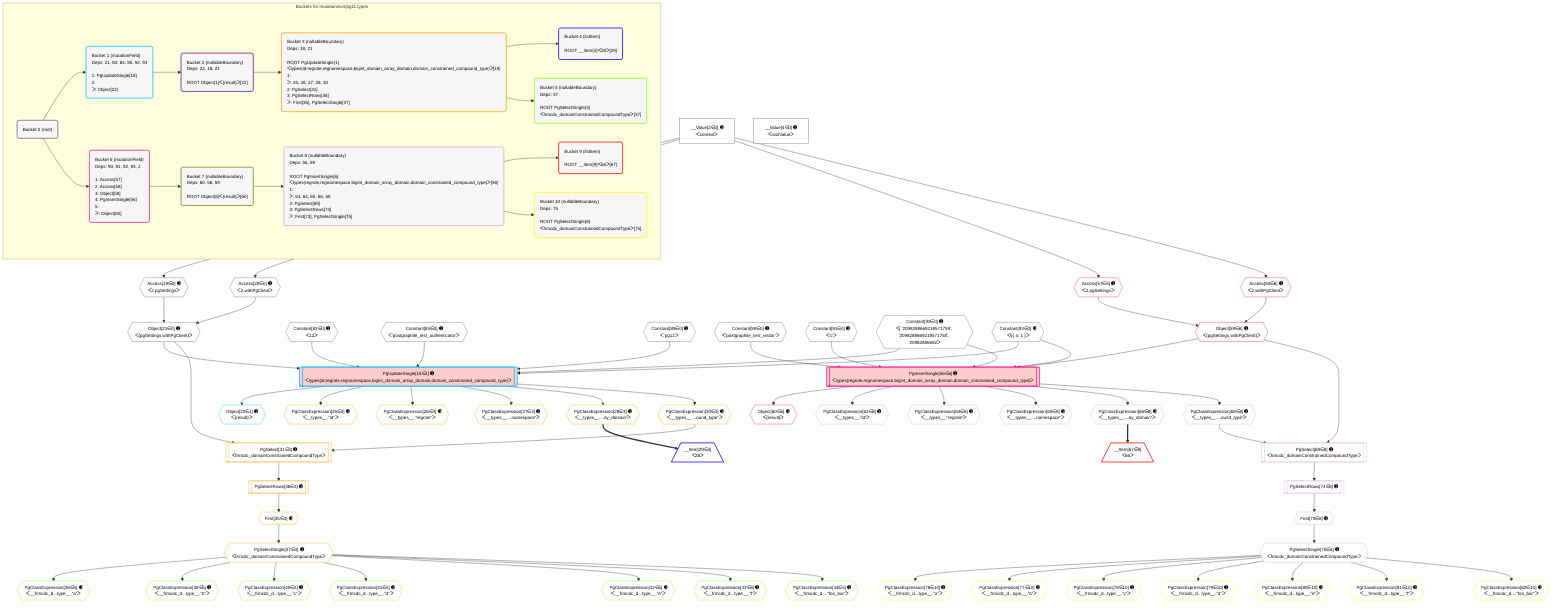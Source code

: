 %%{init: {'themeVariables': { 'fontSize': '12px'}}}%%
graph TD
    classDef path fill:#eee,stroke:#000,color:#000
    classDef plan fill:#fff,stroke-width:1px,color:#000
    classDef itemplan fill:#fff,stroke-width:2px,color:#000
    classDef unbatchedplan fill:#dff,stroke-width:1px,color:#000
    classDef sideeffectplan fill:#fcc,stroke-width:2px,color:#000
    classDef bucket fill:#f6f6f6,color:#000,stroke-width:2px,text-align:left


    %% plan dependencies
    Object21{{"Object[21∈0] ➊<br />ᐸ{pgSettings,withPgClient}ᐳ"}}:::plan
    Access19{{"Access[19∈0] ➊<br />ᐸ2.pgSettingsᐳ"}}:::plan
    Access20{{"Access[20∈0] ➊<br />ᐸ2.withPgClientᐳ"}}:::plan
    Access19 & Access20 --> Object21
    __Value2["__Value[2∈0] ➊<br />ᐸcontextᐳ"]:::plan
    __Value2 --> Access19
    __Value2 --> Access20
    __Value4["__Value[4∈0] ➊<br />ᐸrootValueᐳ"]:::plan
    Constant83{{"Constant[83∈0] ➊<br />ᐸ12ᐳ"}}:::plan
    Constant84{{"Constant[84∈0] ➊<br />ᐸ'postgraphile_test_authenticator'ᐳ"}}:::plan
    Constant85{{"Constant[85∈0] ➊<br />ᐸ'pg11'ᐳ"}}:::plan
    Constant90{{"Constant[90∈0] ➊<br />ᐸ'postgraphile_test_visitor'ᐳ"}}:::plan
    Constant91{{"Constant[91∈0] ➊<br />ᐸ'c'ᐳ"}}:::plan
    Constant92{{"Constant[92∈0] ➊<br />ᐸ[ '2098288669218571759', '2098288669218571760', '20982886692ᐳ"}}:::plan
    Constant93{{"Constant[93∈0] ➊<br />ᐸ§{ a: 1 }ᐳ"}}:::plan
    PgUpdateSingle18[["PgUpdateSingle[18∈1] ➊<br />ᐸtypes(id;regrole,regnamespace,bigint_domain_array_domain,domain_constrained_compound_type)ᐳ"]]:::sideeffectplan
    Object21 & Constant83 & Constant84 & Constant85 & Constant92 & Constant93 --> PgUpdateSingle18
    Object22{{"Object[22∈1] ➊<br />ᐸ{result}ᐳ"}}:::plan
    PgUpdateSingle18 --> Object22
    PgSelect31[["PgSelect[31∈3] ➊<br />ᐸfrmcdc_domainConstrainedCompoundTypeᐳ"]]:::plan
    PgClassExpression30{{"PgClassExpression[30∈3] ➊<br />ᐸ__types__....ound_type”ᐳ"}}:::plan
    Object21 & PgClassExpression30 --> PgSelect31
    PgClassExpression25{{"PgClassExpression[25∈3] ➊<br />ᐸ__types__.”id”ᐳ"}}:::plan
    PgUpdateSingle18 --> PgClassExpression25
    PgClassExpression26{{"PgClassExpression[26∈3] ➊<br />ᐸ__types__.”regrole”ᐳ"}}:::plan
    PgUpdateSingle18 --> PgClassExpression26
    PgClassExpression27{{"PgClassExpression[27∈3] ➊<br />ᐸ__types__....namespace”ᐳ"}}:::plan
    PgUpdateSingle18 --> PgClassExpression27
    PgClassExpression28{{"PgClassExpression[28∈3] ➊<br />ᐸ__types__....ay_domain”ᐳ"}}:::plan
    PgUpdateSingle18 --> PgClassExpression28
    PgUpdateSingle18 --> PgClassExpression30
    First35{{"First[35∈3] ➊"}}:::plan
    PgSelectRows36[["PgSelectRows[36∈3] ➊"]]:::plan
    PgSelectRows36 --> First35
    PgSelect31 --> PgSelectRows36
    PgSelectSingle37{{"PgSelectSingle[37∈3] ➊<br />ᐸfrmcdc_domainConstrainedCompoundTypeᐳ"}}:::plan
    First35 --> PgSelectSingle37
    __Item29[/"__Item[29∈4]<br />ᐸ28ᐳ"\]:::itemplan
    PgClassExpression28 ==> __Item29
    PgClassExpression38{{"PgClassExpression[38∈5] ➊<br />ᐸ__frmcdc_d...type__.”a”ᐳ"}}:::plan
    PgSelectSingle37 --> PgClassExpression38
    PgClassExpression39{{"PgClassExpression[39∈5] ➊<br />ᐸ__frmcdc_d...type__.”b”ᐳ"}}:::plan
    PgSelectSingle37 --> PgClassExpression39
    PgClassExpression40{{"PgClassExpression[40∈5] ➊<br />ᐸ__frmcdc_d...type__.”c”ᐳ"}}:::plan
    PgSelectSingle37 --> PgClassExpression40
    PgClassExpression41{{"PgClassExpression[41∈5] ➊<br />ᐸ__frmcdc_d...type__.”d”ᐳ"}}:::plan
    PgSelectSingle37 --> PgClassExpression41
    PgClassExpression42{{"PgClassExpression[42∈5] ➊<br />ᐸ__frmcdc_d...type__.”e”ᐳ"}}:::plan
    PgSelectSingle37 --> PgClassExpression42
    PgClassExpression43{{"PgClassExpression[43∈5] ➊<br />ᐸ__frmcdc_d...type__.”f”ᐳ"}}:::plan
    PgSelectSingle37 --> PgClassExpression43
    PgClassExpression44{{"PgClassExpression[44∈5] ➊<br />ᐸ__frmcdc_d....”foo_bar”ᐳ"}}:::plan
    PgSelectSingle37 --> PgClassExpression44
    PgInsertSingle56[["PgInsertSingle[56∈6] ➊<br />ᐸtypes(regrole,regnamespace,bigint_domain_array_domain,domain_constrained_compound_type)ᐳ"]]:::sideeffectplan
    Object59{{"Object[59∈6] ➊<br />ᐸ{pgSettings,withPgClient}ᐳ"}}:::plan
    Object59 & Constant90 & Constant91 & Constant92 & Constant93 --> PgInsertSingle56
    Access57{{"Access[57∈6] ➊<br />ᐸ2.pgSettingsᐳ"}}:::plan
    Access58{{"Access[58∈6] ➊<br />ᐸ2.withPgClientᐳ"}}:::plan
    Access57 & Access58 --> Object59
    __Value2 --> Access57
    __Value2 --> Access58
    Object60{{"Object[60∈6] ➊<br />ᐸ{result}ᐳ"}}:::plan
    PgInsertSingle56 --> Object60
    PgSelect69[["PgSelect[69∈8] ➊<br />ᐸfrmcdc_domainConstrainedCompoundTypeᐳ"]]:::plan
    PgClassExpression68{{"PgClassExpression[68∈8] ➊<br />ᐸ__types__....ound_type”ᐳ"}}:::plan
    Object59 & PgClassExpression68 --> PgSelect69
    PgClassExpression63{{"PgClassExpression[63∈8] ➊<br />ᐸ__types__.”id”ᐳ"}}:::plan
    PgInsertSingle56 --> PgClassExpression63
    PgClassExpression64{{"PgClassExpression[64∈8] ➊<br />ᐸ__types__.”regrole”ᐳ"}}:::plan
    PgInsertSingle56 --> PgClassExpression64
    PgClassExpression65{{"PgClassExpression[65∈8] ➊<br />ᐸ__types__....namespace”ᐳ"}}:::plan
    PgInsertSingle56 --> PgClassExpression65
    PgClassExpression66{{"PgClassExpression[66∈8] ➊<br />ᐸ__types__....ay_domain”ᐳ"}}:::plan
    PgInsertSingle56 --> PgClassExpression66
    PgInsertSingle56 --> PgClassExpression68
    First73{{"First[73∈8] ➊"}}:::plan
    PgSelectRows74[["PgSelectRows[74∈8] ➊"]]:::plan
    PgSelectRows74 --> First73
    PgSelect69 --> PgSelectRows74
    PgSelectSingle75{{"PgSelectSingle[75∈8] ➊<br />ᐸfrmcdc_domainConstrainedCompoundTypeᐳ"}}:::plan
    First73 --> PgSelectSingle75
    __Item67[/"__Item[67∈9]<br />ᐸ66ᐳ"\]:::itemplan
    PgClassExpression66 ==> __Item67
    PgClassExpression76{{"PgClassExpression[76∈10] ➊<br />ᐸ__frmcdc_d...type__.”a”ᐳ"}}:::plan
    PgSelectSingle75 --> PgClassExpression76
    PgClassExpression77{{"PgClassExpression[77∈10] ➊<br />ᐸ__frmcdc_d...type__.”b”ᐳ"}}:::plan
    PgSelectSingle75 --> PgClassExpression77
    PgClassExpression78{{"PgClassExpression[78∈10] ➊<br />ᐸ__frmcdc_d...type__.”c”ᐳ"}}:::plan
    PgSelectSingle75 --> PgClassExpression78
    PgClassExpression79{{"PgClassExpression[79∈10] ➊<br />ᐸ__frmcdc_d...type__.”d”ᐳ"}}:::plan
    PgSelectSingle75 --> PgClassExpression79
    PgClassExpression80{{"PgClassExpression[80∈10] ➊<br />ᐸ__frmcdc_d...type__.”e”ᐳ"}}:::plan
    PgSelectSingle75 --> PgClassExpression80
    PgClassExpression81{{"PgClassExpression[81∈10] ➊<br />ᐸ__frmcdc_d...type__.”f”ᐳ"}}:::plan
    PgSelectSingle75 --> PgClassExpression81
    PgClassExpression82{{"PgClassExpression[82∈10] ➊<br />ᐸ__frmcdc_d....”foo_bar”ᐳ"}}:::plan
    PgSelectSingle75 --> PgClassExpression82

    %% define steps

    subgraph "Buckets for mutations/v4/pg11.types"
    Bucket0("Bucket 0 (root)"):::bucket
    classDef bucket0 stroke:#696969
    class Bucket0,__Value2,__Value4,Access19,Access20,Object21,Constant83,Constant84,Constant85,Constant90,Constant91,Constant92,Constant93 bucket0
    Bucket1("Bucket 1 (mutationField)<br />Deps: 21, 83, 84, 85, 92, 93<br /><br />1: PgUpdateSingle[18]<br />2: <br />ᐳ: Object[22]"):::bucket
    classDef bucket1 stroke:#00bfff
    class Bucket1,PgUpdateSingle18,Object22 bucket1
    Bucket2("Bucket 2 (nullableBoundary)<br />Deps: 22, 18, 21<br /><br />ROOT Object{1}ᐸ{result}ᐳ[22]"):::bucket
    classDef bucket2 stroke:#7f007f
    class Bucket2 bucket2
    Bucket3("Bucket 3 (nullableBoundary)<br />Deps: 18, 21<br /><br />ROOT PgUpdateSingle{1}ᐸtypes(id;regrole,regnamespace,bigint_domain_array_domain,domain_constrained_compound_type)ᐳ[18]<br />1: <br />ᐳ: 25, 26, 27, 28, 30<br />2: PgSelect[31]<br />3: PgSelectRows[36]<br />ᐳ: First[35], PgSelectSingle[37]"):::bucket
    classDef bucket3 stroke:#ffa500
    class Bucket3,PgClassExpression25,PgClassExpression26,PgClassExpression27,PgClassExpression28,PgClassExpression30,PgSelect31,First35,PgSelectRows36,PgSelectSingle37 bucket3
    Bucket4("Bucket 4 (listItem)<br /><br />ROOT __Item{4}ᐸ28ᐳ[29]"):::bucket
    classDef bucket4 stroke:#0000ff
    class Bucket4,__Item29 bucket4
    Bucket5("Bucket 5 (nullableBoundary)<br />Deps: 37<br /><br />ROOT PgSelectSingle{3}ᐸfrmcdc_domainConstrainedCompoundTypeᐳ[37]"):::bucket
    classDef bucket5 stroke:#7fff00
    class Bucket5,PgClassExpression38,PgClassExpression39,PgClassExpression40,PgClassExpression41,PgClassExpression42,PgClassExpression43,PgClassExpression44 bucket5
    Bucket6("Bucket 6 (mutationField)<br />Deps: 90, 91, 92, 93, 2<br /><br />1: Access[57]<br />2: Access[58]<br />3: Object[59]<br />4: PgInsertSingle[56]<br />5: <br />ᐳ: Object[60]"):::bucket
    classDef bucket6 stroke:#ff1493
    class Bucket6,PgInsertSingle56,Access57,Access58,Object59,Object60 bucket6
    Bucket7("Bucket 7 (nullableBoundary)<br />Deps: 60, 56, 59<br /><br />ROOT Object{6}ᐸ{result}ᐳ[60]"):::bucket
    classDef bucket7 stroke:#808000
    class Bucket7 bucket7
    Bucket8("Bucket 8 (nullableBoundary)<br />Deps: 56, 59<br /><br />ROOT PgInsertSingle{6}ᐸtypes(regrole,regnamespace,bigint_domain_array_domain,domain_constrained_compound_type)ᐳ[56]<br />1: <br />ᐳ: 63, 64, 65, 66, 68<br />2: PgSelect[69]<br />3: PgSelectRows[74]<br />ᐳ: First[73], PgSelectSingle[75]"):::bucket
    classDef bucket8 stroke:#dda0dd
    class Bucket8,PgClassExpression63,PgClassExpression64,PgClassExpression65,PgClassExpression66,PgClassExpression68,PgSelect69,First73,PgSelectRows74,PgSelectSingle75 bucket8
    Bucket9("Bucket 9 (listItem)<br /><br />ROOT __Item{9}ᐸ66ᐳ[67]"):::bucket
    classDef bucket9 stroke:#ff0000
    class Bucket9,__Item67 bucket9
    Bucket10("Bucket 10 (nullableBoundary)<br />Deps: 75<br /><br />ROOT PgSelectSingle{8}ᐸfrmcdc_domainConstrainedCompoundTypeᐳ[75]"):::bucket
    classDef bucket10 stroke:#ffff00
    class Bucket10,PgClassExpression76,PgClassExpression77,PgClassExpression78,PgClassExpression79,PgClassExpression80,PgClassExpression81,PgClassExpression82 bucket10
    Bucket0 --> Bucket1 & Bucket6
    Bucket1 --> Bucket2
    Bucket2 --> Bucket3
    Bucket3 --> Bucket4 & Bucket5
    Bucket6 --> Bucket7
    Bucket7 --> Bucket8
    Bucket8 --> Bucket9 & Bucket10
    end